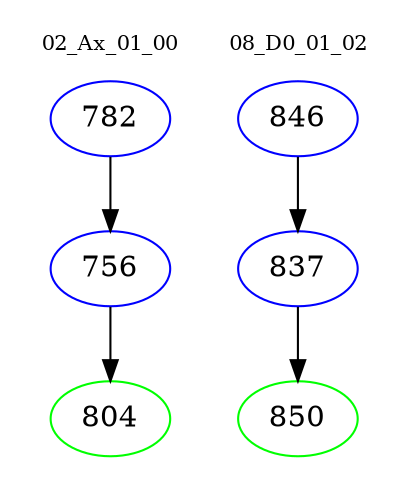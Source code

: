 digraph{
subgraph cluster_0 {
color = white
label = "02_Ax_01_00";
fontsize=10;
T0_782 [label="782", color="blue"]
T0_782 -> T0_756 [color="black"]
T0_756 [label="756", color="blue"]
T0_756 -> T0_804 [color="black"]
T0_804 [label="804", color="green"]
}
subgraph cluster_1 {
color = white
label = "08_D0_01_02";
fontsize=10;
T1_846 [label="846", color="blue"]
T1_846 -> T1_837 [color="black"]
T1_837 [label="837", color="blue"]
T1_837 -> T1_850 [color="black"]
T1_850 [label="850", color="green"]
}
}
